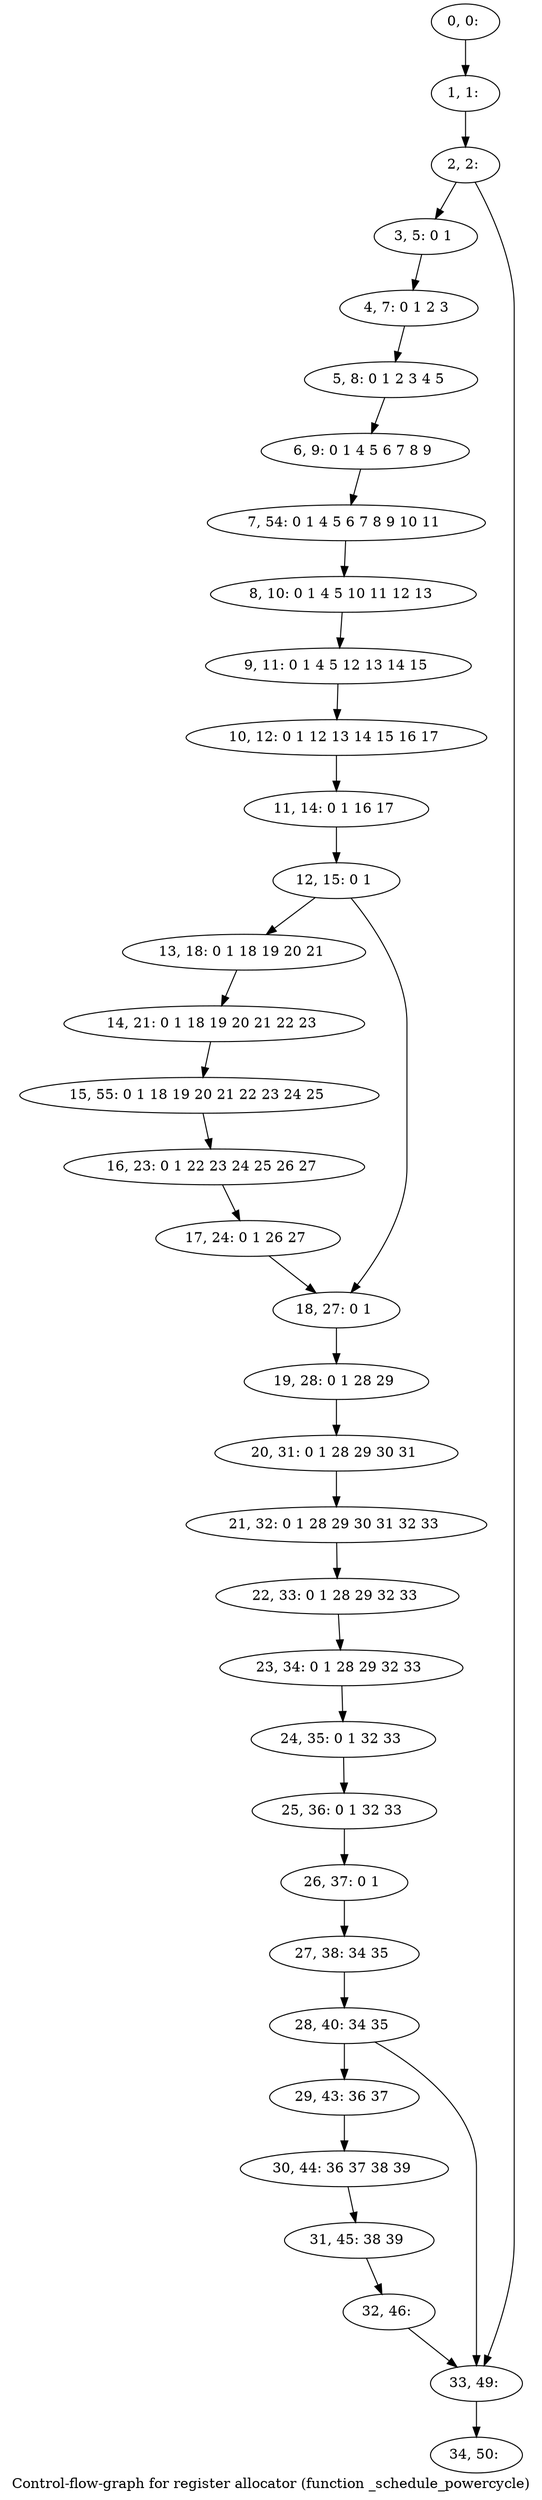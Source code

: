 digraph G {
graph [label="Control-flow-graph for register allocator (function _schedule_powercycle)"]
0[label="0, 0: "];
1[label="1, 1: "];
2[label="2, 2: "];
3[label="3, 5: 0 1 "];
4[label="4, 7: 0 1 2 3 "];
5[label="5, 8: 0 1 2 3 4 5 "];
6[label="6, 9: 0 1 4 5 6 7 8 9 "];
7[label="7, 54: 0 1 4 5 6 7 8 9 10 11 "];
8[label="8, 10: 0 1 4 5 10 11 12 13 "];
9[label="9, 11: 0 1 4 5 12 13 14 15 "];
10[label="10, 12: 0 1 12 13 14 15 16 17 "];
11[label="11, 14: 0 1 16 17 "];
12[label="12, 15: 0 1 "];
13[label="13, 18: 0 1 18 19 20 21 "];
14[label="14, 21: 0 1 18 19 20 21 22 23 "];
15[label="15, 55: 0 1 18 19 20 21 22 23 24 25 "];
16[label="16, 23: 0 1 22 23 24 25 26 27 "];
17[label="17, 24: 0 1 26 27 "];
18[label="18, 27: 0 1 "];
19[label="19, 28: 0 1 28 29 "];
20[label="20, 31: 0 1 28 29 30 31 "];
21[label="21, 32: 0 1 28 29 30 31 32 33 "];
22[label="22, 33: 0 1 28 29 32 33 "];
23[label="23, 34: 0 1 28 29 32 33 "];
24[label="24, 35: 0 1 32 33 "];
25[label="25, 36: 0 1 32 33 "];
26[label="26, 37: 0 1 "];
27[label="27, 38: 34 35 "];
28[label="28, 40: 34 35 "];
29[label="29, 43: 36 37 "];
30[label="30, 44: 36 37 38 39 "];
31[label="31, 45: 38 39 "];
32[label="32, 46: "];
33[label="33, 49: "];
34[label="34, 50: "];
0->1 ;
1->2 ;
2->3 ;
2->33 ;
3->4 ;
4->5 ;
5->6 ;
6->7 ;
7->8 ;
8->9 ;
9->10 ;
10->11 ;
11->12 ;
12->13 ;
12->18 ;
13->14 ;
14->15 ;
15->16 ;
16->17 ;
17->18 ;
18->19 ;
19->20 ;
20->21 ;
21->22 ;
22->23 ;
23->24 ;
24->25 ;
25->26 ;
26->27 ;
27->28 ;
28->29 ;
28->33 ;
29->30 ;
30->31 ;
31->32 ;
32->33 ;
33->34 ;
}

